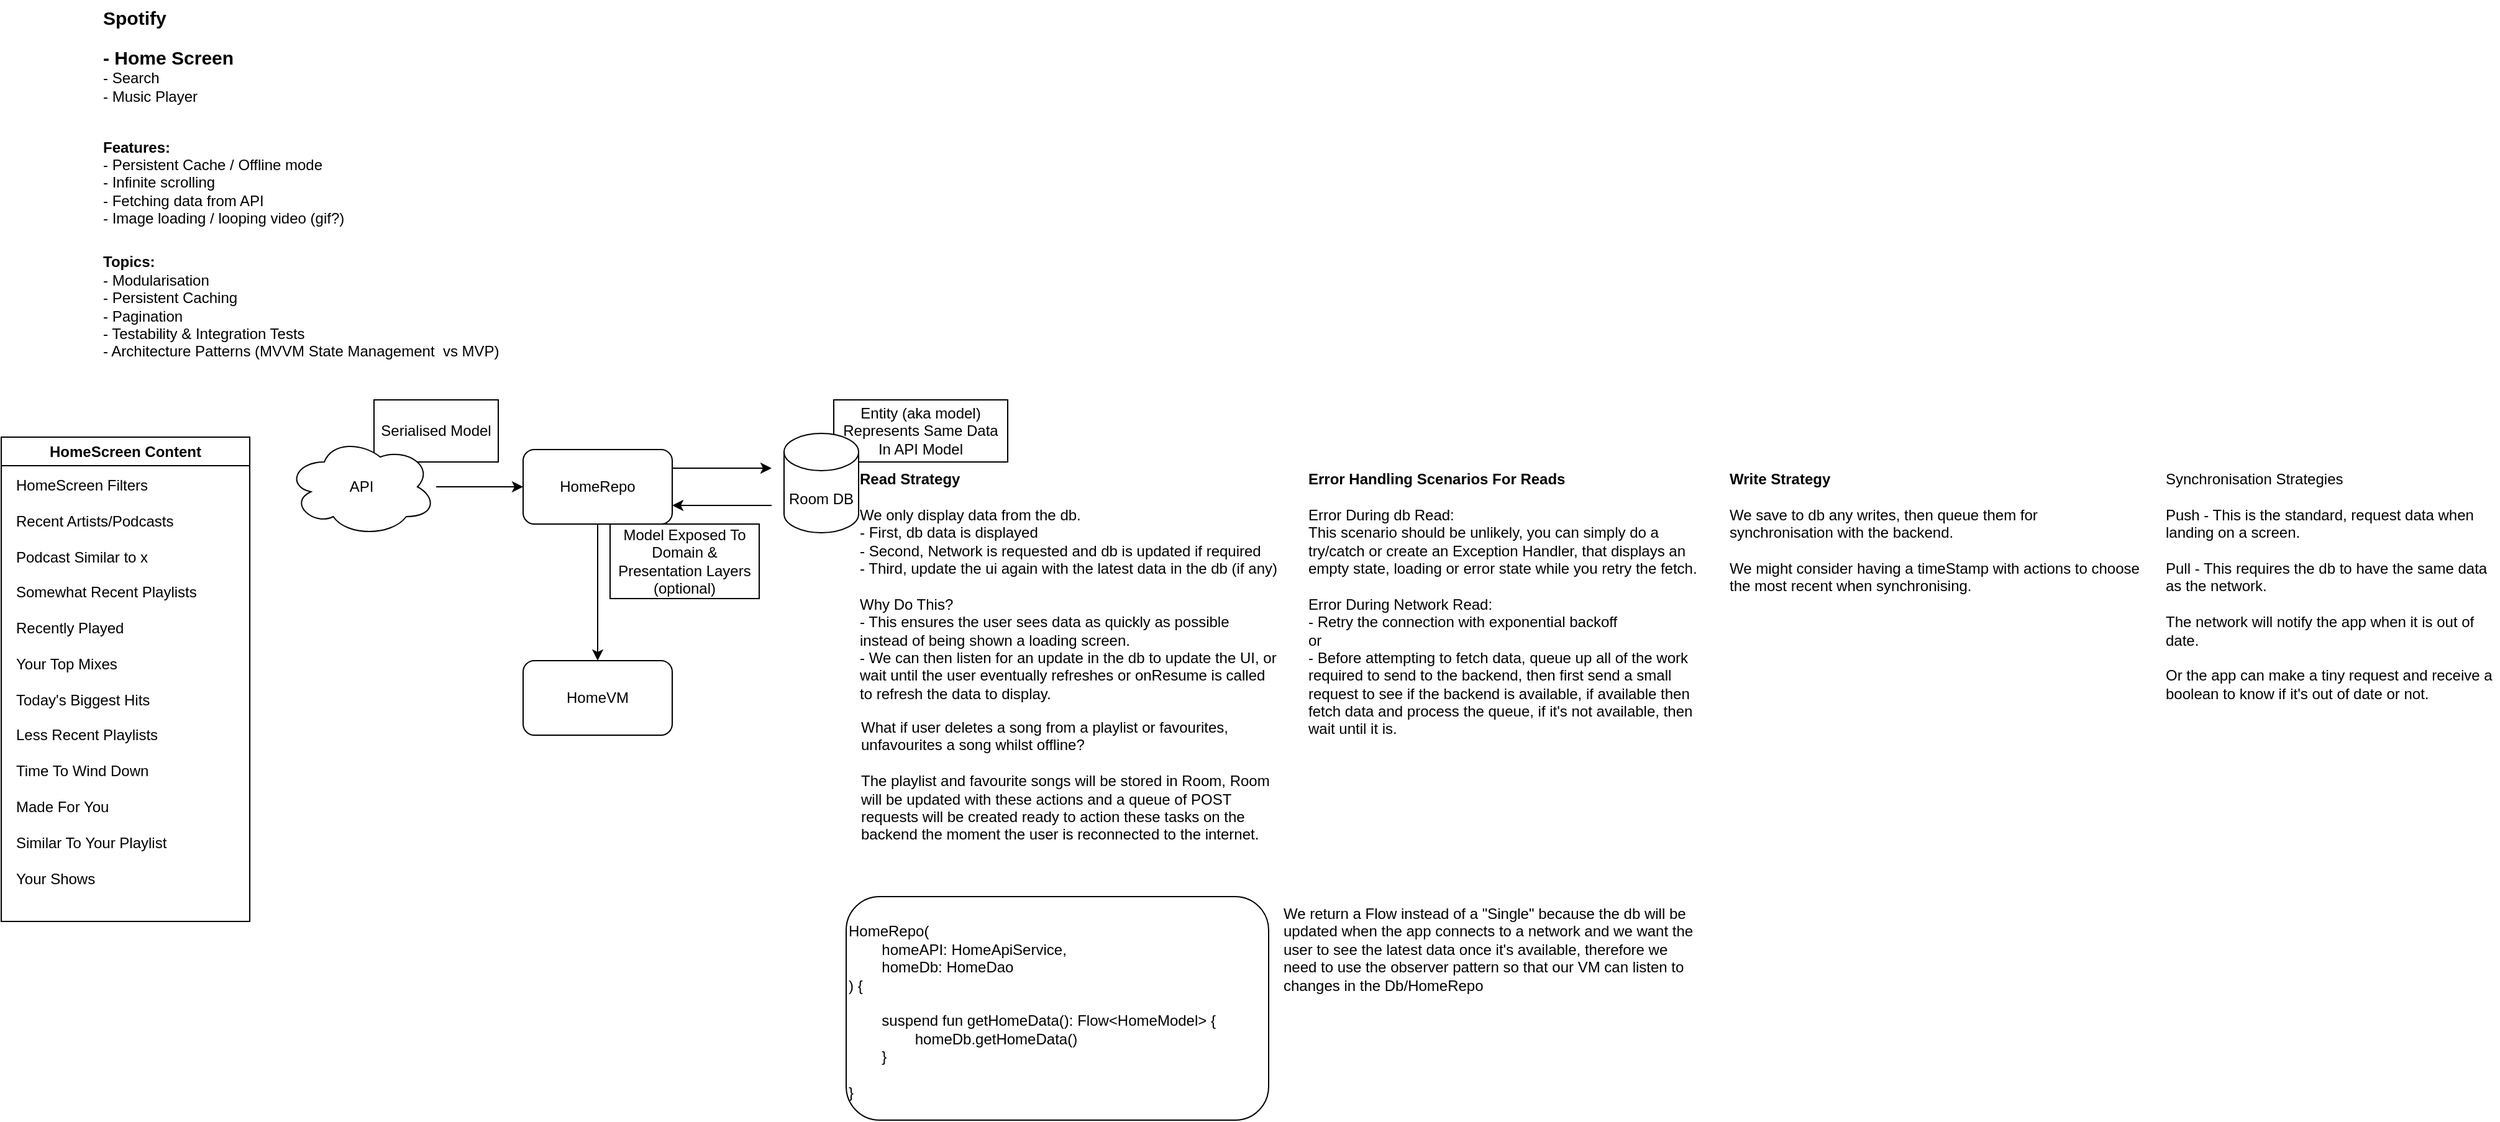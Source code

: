 <mxfile version="22.1.3" type="github">
  <diagram name="Page-1" id="4AUQO8ntI7T_bkYOzkIM">
    <mxGraphModel dx="1949" dy="686" grid="1" gridSize="10" guides="1" tooltips="1" connect="1" arrows="1" fold="1" page="1" pageScale="1" pageWidth="827" pageHeight="1169" math="0" shadow="0">
      <root>
        <mxCell id="0" />
        <mxCell id="1" parent="0" />
        <mxCell id="sbTvdHXyslM2u_74zGHr-24" value="Model Exposed To Domain &amp;amp; Presentation Layers&lt;br&gt;(optional)" style="rounded=0;whiteSpace=wrap;html=1;verticalAlign=middle;align=center;" vertex="1" parent="1">
          <mxGeometry x="470" y="460" width="120" height="60" as="geometry" />
        </mxCell>
        <mxCell id="sbTvdHXyslM2u_74zGHr-23" value="Serialised Model" style="rounded=0;whiteSpace=wrap;html=1;verticalAlign=middle;align=center;" vertex="1" parent="1">
          <mxGeometry x="280" y="360" width="100" height="50" as="geometry" />
        </mxCell>
        <mxCell id="sbTvdHXyslM2u_74zGHr-21" value="Entity (aka model) Represents Same Data In API Model" style="rounded=0;whiteSpace=wrap;html=1;" vertex="1" parent="1">
          <mxGeometry x="650" y="360" width="140" height="50" as="geometry" />
        </mxCell>
        <mxCell id="sbTvdHXyslM2u_74zGHr-1" value="&lt;font style=&quot;font-size: 15px;&quot;&gt;&lt;b&gt;Spotify&lt;br&gt;&lt;/b&gt;&lt;/font&gt;&lt;br&gt;&lt;b style=&quot;font-size: 15px;&quot;&gt;- Home Screen&lt;br&gt;&lt;/b&gt;- Search&lt;br&gt;- Music Player" style="text;html=1;align=left;verticalAlign=middle;resizable=0;points=[];autosize=1;strokeColor=none;fillColor=none;" vertex="1" parent="1">
          <mxGeometry x="60" y="38" width="130" height="90" as="geometry" />
        </mxCell>
        <mxCell id="sbTvdHXyslM2u_74zGHr-2" value="&lt;b&gt;Features:&lt;br&gt;&lt;/b&gt;- Persistent Cache / Offline mode&lt;br&gt;- Infinite scrolling&lt;br&gt;- Fetching data from API&lt;br&gt;- Image loading / looping video (gif?)" style="text;html=1;align=left;verticalAlign=middle;resizable=0;points=[];autosize=1;strokeColor=none;fillColor=none;" vertex="1" parent="1">
          <mxGeometry x="60" y="140" width="220" height="90" as="geometry" />
        </mxCell>
        <mxCell id="sbTvdHXyslM2u_74zGHr-3" value="&lt;b&gt;Topics:&lt;br&gt;&lt;/b&gt;- Modularisation&lt;br&gt;- Persistent Caching&lt;br&gt;- Pagination&lt;br&gt;- Testability &amp;amp; Integration Tests&lt;br&gt;- Architecture Patterns (MVVM State Management&amp;nbsp; vs MVP)" style="text;html=1;align=left;verticalAlign=middle;resizable=0;points=[];autosize=1;strokeColor=none;fillColor=none;" vertex="1" parent="1">
          <mxGeometry x="60" y="235" width="340" height="100" as="geometry" />
        </mxCell>
        <mxCell id="sbTvdHXyslM2u_74zGHr-7" style="edgeStyle=orthogonalEdgeStyle;rounded=0;orthogonalLoop=1;jettySize=auto;html=1;entryX=0;entryY=0.5;entryDx=0;entryDy=0;" edge="1" parent="1" source="sbTvdHXyslM2u_74zGHr-4" target="sbTvdHXyslM2u_74zGHr-6">
          <mxGeometry relative="1" as="geometry" />
        </mxCell>
        <mxCell id="sbTvdHXyslM2u_74zGHr-4" value="API" style="ellipse;shape=cloud;whiteSpace=wrap;html=1;" vertex="1" parent="1">
          <mxGeometry x="210" y="390" width="120" height="80" as="geometry" />
        </mxCell>
        <mxCell id="sbTvdHXyslM2u_74zGHr-5" value="Room DB" style="shape=cylinder3;whiteSpace=wrap;html=1;boundedLbl=1;backgroundOutline=1;size=15;" vertex="1" parent="1">
          <mxGeometry x="610" y="387" width="60" height="80" as="geometry" />
        </mxCell>
        <mxCell id="sbTvdHXyslM2u_74zGHr-20" value="" style="edgeStyle=orthogonalEdgeStyle;rounded=0;orthogonalLoop=1;jettySize=auto;html=1;" edge="1" parent="1" source="sbTvdHXyslM2u_74zGHr-6" target="sbTvdHXyslM2u_74zGHr-19">
          <mxGeometry relative="1" as="geometry" />
        </mxCell>
        <mxCell id="sbTvdHXyslM2u_74zGHr-6" value="HomeRepo" style="rounded=1;whiteSpace=wrap;html=1;" vertex="1" parent="1">
          <mxGeometry x="400" y="400" width="120" height="60" as="geometry" />
        </mxCell>
        <mxCell id="sbTvdHXyslM2u_74zGHr-8" value="" style="endArrow=classic;html=1;rounded=0;exitX=1;exitY=0.25;exitDx=0;exitDy=0;" edge="1" parent="1" source="sbTvdHXyslM2u_74zGHr-6">
          <mxGeometry width="50" height="50" relative="1" as="geometry">
            <mxPoint x="490" y="530" as="sourcePoint" />
            <mxPoint x="600" y="415" as="targetPoint" />
          </mxGeometry>
        </mxCell>
        <mxCell id="sbTvdHXyslM2u_74zGHr-9" value="" style="endArrow=classic;html=1;rounded=0;entryX=1;entryY=0.75;entryDx=0;entryDy=0;" edge="1" parent="1" target="sbTvdHXyslM2u_74zGHr-6">
          <mxGeometry width="50" height="50" relative="1" as="geometry">
            <mxPoint x="600" y="445" as="sourcePoint" />
            <mxPoint x="540" y="480" as="targetPoint" />
          </mxGeometry>
        </mxCell>
        <mxCell id="sbTvdHXyslM2u_74zGHr-17" value="HomeScreen Content" style="swimlane;whiteSpace=wrap;html=1;" vertex="1" parent="1">
          <mxGeometry x="-20" y="390" width="200" height="390" as="geometry" />
        </mxCell>
        <mxCell id="sbTvdHXyslM2u_74zGHr-18" value="HomeScreen Filters&lt;br&gt;&lt;br&gt;Recent Artists/Podcasts&lt;br&gt;&lt;br&gt;Podcast Similar to x&lt;br&gt;&lt;br&gt;Somewhat Recent Playlists&lt;br&gt;&lt;br&gt;Recently Played&lt;br&gt;&lt;br&gt;Your Top Mixes&lt;br&gt;&lt;br&gt;Today&#39;s Biggest Hits&lt;br&gt;&lt;br&gt;Less Recent Playlists&lt;br&gt;&lt;br&gt;Time To Wind Down&lt;br&gt;&lt;br&gt;Made For You&lt;br&gt;&lt;br&gt;Similar To Your Playlist&lt;br&gt;&lt;br&gt;Your Shows" style="text;html=1;strokeColor=none;fillColor=none;align=left;verticalAlign=top;whiteSpace=wrap;rounded=0;" vertex="1" parent="sbTvdHXyslM2u_74zGHr-17">
          <mxGeometry x="10" y="25" width="190" height="365" as="geometry" />
        </mxCell>
        <mxCell id="sbTvdHXyslM2u_74zGHr-19" value="HomeVM" style="rounded=1;whiteSpace=wrap;html=1;" vertex="1" parent="1">
          <mxGeometry x="400" y="570" width="120" height="60" as="geometry" />
        </mxCell>
        <mxCell id="sbTvdHXyslM2u_74zGHr-22" value="&lt;div style=&quot;text-align: left;&quot;&gt;&lt;span style=&quot;background-color: initial;&quot;&gt;&lt;b&gt;Read Strategy&lt;/b&gt;&lt;/span&gt;&lt;/div&gt;&lt;div style=&quot;text-align: left;&quot;&gt;&lt;span style=&quot;background-color: initial;&quot;&gt;&lt;br&gt;&lt;/span&gt;&lt;/div&gt;&lt;div style=&quot;text-align: left;&quot;&gt;&lt;span style=&quot;background-color: initial;&quot;&gt;We only display data from the db.&lt;/span&gt;&lt;/div&gt;&lt;div style=&quot;text-align: left;&quot;&gt;&lt;span style=&quot;background-color: initial;&quot;&gt;- First, db data is displayed&lt;/span&gt;&lt;/div&gt;&lt;div style=&quot;text-align: left;&quot;&gt;- Second, Network is requested and db is updated if required&lt;/div&gt;&lt;div style=&quot;text-align: left;&quot;&gt;&lt;span style=&quot;background-color: initial;&quot;&gt;- Third, update the ui again with the latest data in the db (if any)&lt;/span&gt;&lt;/div&gt;&lt;div style=&quot;text-align: left;&quot;&gt;&lt;span style=&quot;background-color: initial;&quot;&gt;&lt;br&gt;&lt;/span&gt;&lt;/div&gt;&lt;div style=&quot;text-align: left;&quot;&gt;&lt;span style=&quot;background-color: initial;&quot;&gt;Why Do This?&lt;/span&gt;&lt;/div&gt;&lt;div style=&quot;text-align: left;&quot;&gt;&lt;span style=&quot;background-color: initial;&quot;&gt;- This ensures the user sees data as quickly as possible instead of being shown a loading screen.&lt;/span&gt;&lt;/div&gt;&lt;div style=&quot;text-align: left;&quot;&gt;&lt;span style=&quot;background-color: initial;&quot;&gt;- We can then listen for an update in the db to update the UI, or wait until the user eventually refreshes or onResume is called to refresh the data to display.&lt;/span&gt;&lt;/div&gt;" style="text;html=1;strokeColor=none;fillColor=none;align=center;verticalAlign=top;whiteSpace=wrap;rounded=0;" vertex="1" parent="1">
          <mxGeometry x="670" y="410" width="340" height="200" as="geometry" />
        </mxCell>
        <mxCell id="sbTvdHXyslM2u_74zGHr-25" value="What if user deletes a song from a playlist or favourites, unfavourites a song whilst offline?&lt;br&gt;&lt;br&gt;The playlist and favourite songs will be stored in Room, Room will be updated with these actions and a queue of POST requests will be created ready to action these tasks on the backend the moment the user is reconnected to the internet." style="text;html=1;strokeColor=none;fillColor=none;align=left;verticalAlign=top;whiteSpace=wrap;rounded=0;" vertex="1" parent="1">
          <mxGeometry x="670" y="610" width="340" height="120" as="geometry" />
        </mxCell>
        <mxCell id="sbTvdHXyslM2u_74zGHr-26" value="&amp;nbsp;&lt;br&gt;HomeRepo(&lt;br&gt;&lt;span style=&quot;white-space: pre;&quot;&gt;&#x9;&lt;/span&gt;homeAPI: HomeApiService,&lt;br&gt;&lt;span style=&quot;white-space: pre;&quot;&gt;&#x9;&lt;/span&gt;homeDb: HomeDao&lt;br&gt;) {&lt;br&gt;&lt;br&gt;&lt;span style=&quot;white-space: pre;&quot;&gt;&#x9;&lt;/span&gt;suspend fun getHomeData(): Flow&amp;lt;HomeModel&amp;gt; {&lt;br&gt;&lt;span style=&quot;white-space: pre;&quot;&gt;&#x9;&lt;/span&gt;&lt;span style=&quot;white-space: pre;&quot;&gt;&#x9;&lt;/span&gt;homeDb.getHomeData()&lt;br&gt;&lt;span style=&quot;white-space: pre;&quot;&gt;&#x9;&lt;/span&gt;}&lt;br&gt;&lt;br&gt;}" style="rounded=1;whiteSpace=wrap;html=1;align=left;verticalAlign=top;" vertex="1" parent="1">
          <mxGeometry x="660" y="760" width="340" height="180" as="geometry" />
        </mxCell>
        <mxCell id="sbTvdHXyslM2u_74zGHr-27" value="We return a Flow instead of a &quot;Single&quot; because the db will be updated when the app connects to a network and we want the user to see the latest data once it&#39;s available, therefore we need to use the observer pattern so that our VM can listen to changes in the Db/HomeRepo" style="text;html=1;strokeColor=none;fillColor=none;align=left;verticalAlign=top;whiteSpace=wrap;rounded=0;" vertex="1" parent="1">
          <mxGeometry x="1010" y="760" width="340" height="120" as="geometry" />
        </mxCell>
        <mxCell id="sbTvdHXyslM2u_74zGHr-28" value="&lt;b&gt;Error Handling Scenarios For Reads&lt;/b&gt;&lt;br&gt;&lt;br&gt;Error During db Read:&lt;br&gt;This scenario should be unlikely, you can simply do a try/catch or create an Exception Handler, that displays an empty state, loading or error state while you retry the fetch.&lt;br&gt;&lt;br&gt;Error During Network Read:&lt;br&gt;- Retry the connection with exponential backoff&lt;br&gt;or&lt;br&gt;- Before attempting to fetch data, queue up all of the work required to send to the backend, then first send a small request to see if the backend is available, if available then fetch data and process the queue, if it&#39;s not available, then wait until it is." style="text;html=1;strokeColor=none;fillColor=none;align=left;verticalAlign=top;whiteSpace=wrap;rounded=0;" vertex="1" parent="1">
          <mxGeometry x="1030" y="410" width="330" height="250" as="geometry" />
        </mxCell>
        <mxCell id="sbTvdHXyslM2u_74zGHr-29" value="&lt;div style=&quot;text-align: left;&quot;&gt;&lt;span style=&quot;background-color: initial;&quot;&gt;&lt;b&gt;Write Strategy&lt;/b&gt;&lt;/span&gt;&lt;/div&gt;&lt;div style=&quot;text-align: left;&quot;&gt;&lt;span style=&quot;background-color: initial;&quot;&gt;&lt;b&gt;&lt;br&gt;&lt;/b&gt;&lt;/span&gt;&lt;/div&gt;&lt;div style=&quot;text-align: left;&quot;&gt;&lt;span style=&quot;background-color: initial;&quot;&gt;We save to db any writes, then queue them for synchronisation&amp;nbsp;with the backend.&lt;/span&gt;&lt;/div&gt;&lt;div style=&quot;text-align: left;&quot;&gt;&lt;br&gt;&lt;/div&gt;&lt;div style=&quot;text-align: left;&quot;&gt;We might consider having a timeStamp with actions to choose the most recent when synchronising.&lt;/div&gt;&lt;div style=&quot;text-align: left;&quot;&gt;&lt;br&gt;&lt;/div&gt;" style="text;html=1;strokeColor=none;fillColor=none;align=center;verticalAlign=top;whiteSpace=wrap;rounded=0;" vertex="1" parent="1">
          <mxGeometry x="1370" y="410" width="340" height="120" as="geometry" />
        </mxCell>
        <mxCell id="sbTvdHXyslM2u_74zGHr-31" value="Synchronisation Strategies&lt;br&gt;&lt;br&gt;Push - This is the standard, request data when landing on a screen.&lt;br&gt;&lt;br&gt;Pull - This requires the db to have the same data as the network.&lt;br&gt;&lt;br&gt;The network will notify the app when it is out of date.&lt;br&gt;&lt;br&gt;Or the app can make a tiny request and receive a boolean to know if it&#39;s out of date or not." style="text;html=1;strokeColor=none;fillColor=none;align=left;verticalAlign=top;whiteSpace=wrap;rounded=0;" vertex="1" parent="1">
          <mxGeometry x="1720" y="410" width="270" height="120" as="geometry" />
        </mxCell>
      </root>
    </mxGraphModel>
  </diagram>
</mxfile>
